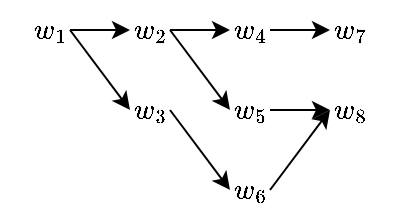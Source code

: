 <mxfile version="24.6.4" type="github">
  <diagram name="Page-1" id="A-NgMyMOeqddoYSjgyla">
    <mxGraphModel dx="586" dy="374" grid="1" gridSize="10" guides="1" tooltips="1" connect="1" arrows="1" fold="1" page="1" pageScale="1" pageWidth="850" pageHeight="1100" math="1" shadow="0">
      <root>
        <mxCell id="0" />
        <mxCell id="1" parent="0" />
        <mxCell id="pZC5LVN5ipLBfsXoY5su-17" style="edgeStyle=orthogonalEdgeStyle;rounded=0;orthogonalLoop=1;jettySize=auto;html=1;exitX=1;exitY=0.5;exitDx=0;exitDy=0;entryX=0;entryY=0.5;entryDx=0;entryDy=0;" edge="1" parent="1" source="pZC5LVN5ipLBfsXoY5su-1" target="pZC5LVN5ipLBfsXoY5su-9">
          <mxGeometry relative="1" as="geometry" />
        </mxCell>
        <mxCell id="pZC5LVN5ipLBfsXoY5su-18" style="edgeStyle=none;rounded=0;orthogonalLoop=1;jettySize=auto;html=1;exitX=1;exitY=0.5;exitDx=0;exitDy=0;entryX=0;entryY=0.5;entryDx=0;entryDy=0;" edge="1" parent="1" source="pZC5LVN5ipLBfsXoY5su-1" target="pZC5LVN5ipLBfsXoY5su-16">
          <mxGeometry relative="1" as="geometry" />
        </mxCell>
        <mxCell id="pZC5LVN5ipLBfsXoY5su-1" value="$$w_1$$" style="text;html=1;align=center;verticalAlign=middle;whiteSpace=wrap;rounded=0;" vertex="1" parent="1">
          <mxGeometry x="150" y="220" width="20" height="30" as="geometry" />
        </mxCell>
        <mxCell id="pZC5LVN5ipLBfsXoY5su-19" style="edgeStyle=none;rounded=0;orthogonalLoop=1;jettySize=auto;html=1;exitX=1;exitY=0.5;exitDx=0;exitDy=0;entryX=0;entryY=0.5;entryDx=0;entryDy=0;" edge="1" parent="1" source="pZC5LVN5ipLBfsXoY5su-9" target="pZC5LVN5ipLBfsXoY5su-11">
          <mxGeometry relative="1" as="geometry" />
        </mxCell>
        <mxCell id="pZC5LVN5ipLBfsXoY5su-21" style="edgeStyle=none;rounded=0;orthogonalLoop=1;jettySize=auto;html=1;exitX=1;exitY=0.5;exitDx=0;exitDy=0;entryX=0;entryY=0.5;entryDx=0;entryDy=0;" edge="1" parent="1" source="pZC5LVN5ipLBfsXoY5su-9" target="pZC5LVN5ipLBfsXoY5su-13">
          <mxGeometry relative="1" as="geometry" />
        </mxCell>
        <mxCell id="pZC5LVN5ipLBfsXoY5su-9" value="$$w_2$$" style="text;html=1;align=center;verticalAlign=middle;whiteSpace=wrap;rounded=0;" vertex="1" parent="1">
          <mxGeometry x="200" y="220" width="20" height="30" as="geometry" />
        </mxCell>
        <mxCell id="pZC5LVN5ipLBfsXoY5su-25" style="edgeStyle=none;rounded=0;orthogonalLoop=1;jettySize=auto;html=1;exitX=1;exitY=0.5;exitDx=0;exitDy=0;entryX=0;entryY=0.5;entryDx=0;entryDy=0;" edge="1" parent="1" source="pZC5LVN5ipLBfsXoY5su-11" target="pZC5LVN5ipLBfsXoY5su-12">
          <mxGeometry relative="1" as="geometry" />
        </mxCell>
        <mxCell id="pZC5LVN5ipLBfsXoY5su-11" value="$$w_4$$" style="text;html=1;align=center;verticalAlign=middle;whiteSpace=wrap;rounded=0;" vertex="1" parent="1">
          <mxGeometry x="250" y="220" width="20" height="30" as="geometry" />
        </mxCell>
        <mxCell id="pZC5LVN5ipLBfsXoY5su-12" value="$$w_7$$" style="text;html=1;align=center;verticalAlign=middle;whiteSpace=wrap;rounded=0;" vertex="1" parent="1">
          <mxGeometry x="300" y="220" width="20" height="30" as="geometry" />
        </mxCell>
        <mxCell id="pZC5LVN5ipLBfsXoY5su-23" style="edgeStyle=none;rounded=0;orthogonalLoop=1;jettySize=auto;html=1;exitX=1;exitY=0.5;exitDx=0;exitDy=0;entryX=0;entryY=0.5;entryDx=0;entryDy=0;" edge="1" parent="1" source="pZC5LVN5ipLBfsXoY5su-13" target="pZC5LVN5ipLBfsXoY5su-15">
          <mxGeometry relative="1" as="geometry" />
        </mxCell>
        <mxCell id="pZC5LVN5ipLBfsXoY5su-13" value="$$w_5$$" style="text;html=1;align=center;verticalAlign=middle;whiteSpace=wrap;rounded=0;" vertex="1" parent="1">
          <mxGeometry x="250" y="260" width="20" height="30" as="geometry" />
        </mxCell>
        <mxCell id="pZC5LVN5ipLBfsXoY5su-24" style="edgeStyle=none;rounded=0;orthogonalLoop=1;jettySize=auto;html=1;exitX=1;exitY=0.5;exitDx=0;exitDy=0;entryX=0;entryY=0.5;entryDx=0;entryDy=0;" edge="1" parent="1" source="pZC5LVN5ipLBfsXoY5su-14" target="pZC5LVN5ipLBfsXoY5su-15">
          <mxGeometry relative="1" as="geometry" />
        </mxCell>
        <mxCell id="pZC5LVN5ipLBfsXoY5su-14" value="$$w_6$$" style="text;html=1;align=center;verticalAlign=middle;whiteSpace=wrap;rounded=0;" vertex="1" parent="1">
          <mxGeometry x="250" y="300" width="20" height="30" as="geometry" />
        </mxCell>
        <mxCell id="pZC5LVN5ipLBfsXoY5su-15" value="$$w_8$$" style="text;html=1;align=center;verticalAlign=middle;whiteSpace=wrap;rounded=0;" vertex="1" parent="1">
          <mxGeometry x="300" y="260" width="20" height="30" as="geometry" />
        </mxCell>
        <mxCell id="pZC5LVN5ipLBfsXoY5su-22" style="edgeStyle=none;rounded=0;orthogonalLoop=1;jettySize=auto;html=1;exitX=1;exitY=0.5;exitDx=0;exitDy=0;entryX=0;entryY=0.5;entryDx=0;entryDy=0;" edge="1" parent="1" source="pZC5LVN5ipLBfsXoY5su-16" target="pZC5LVN5ipLBfsXoY5su-14">
          <mxGeometry relative="1" as="geometry" />
        </mxCell>
        <mxCell id="pZC5LVN5ipLBfsXoY5su-16" value="$$w_3$$" style="text;html=1;align=center;verticalAlign=middle;whiteSpace=wrap;rounded=0;" vertex="1" parent="1">
          <mxGeometry x="200" y="260" width="20" height="30" as="geometry" />
        </mxCell>
      </root>
    </mxGraphModel>
  </diagram>
</mxfile>
